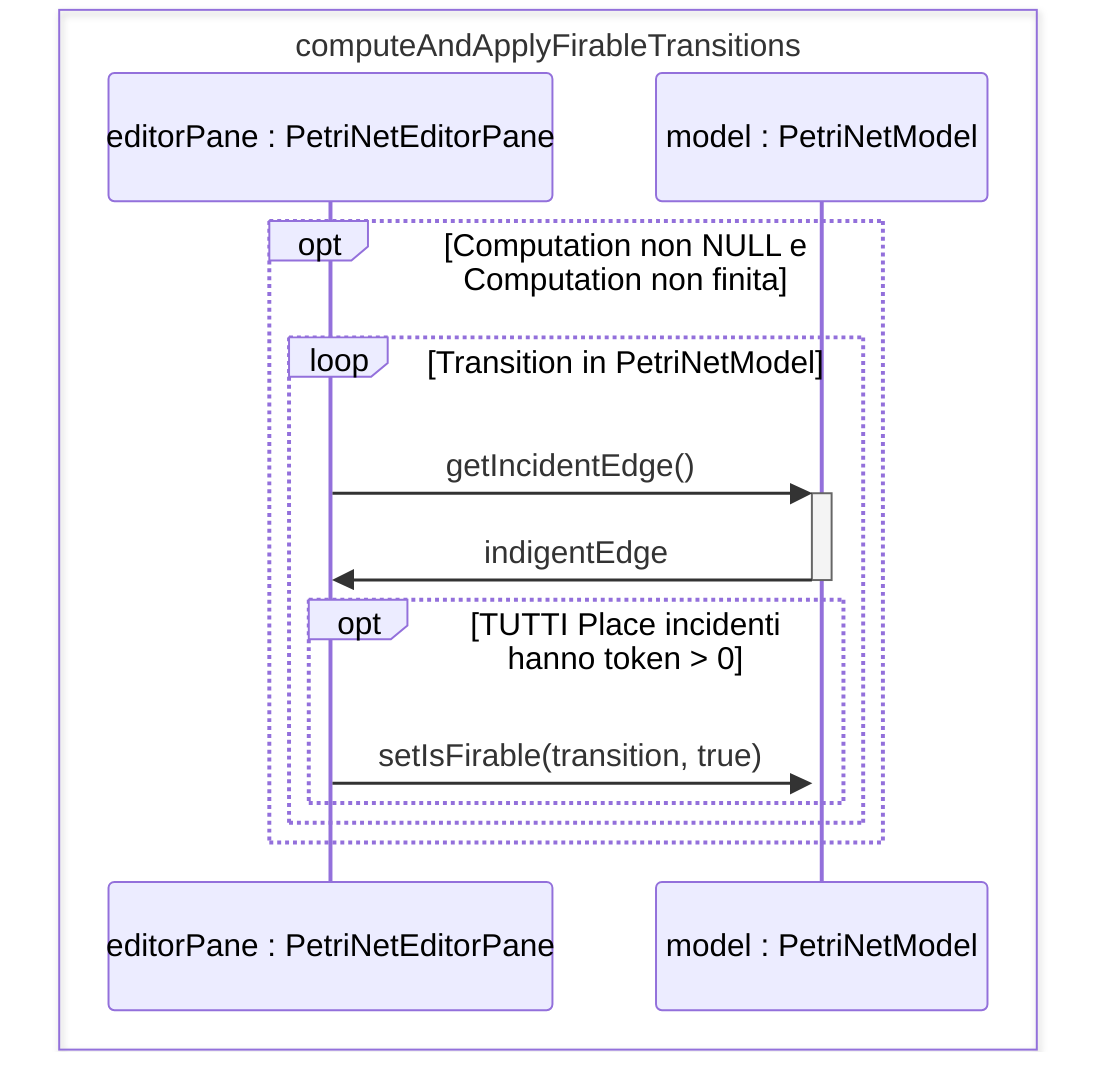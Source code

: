 sequenceDiagram
    box computeAndApplyFirableTransitions
    participant Pane as editorPane : PetriNetEditorPane
    participant Model as model : PetriNetModel
    end

    opt Computation non NULL e Computation non finita
        loop Transition in PetriNetModel
        Pane->>+Model: getIncidentEdge()
        Model->>-Pane: indigentEdge
        opt TUTTI Place incidenti hanno token > 0
        Pane->>+Model: setIsFirable(transition, true)
        end
    end
end